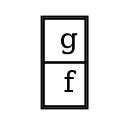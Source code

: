 digraph G { 
  node [shape = name]; 
  2[label=  <<table border= "1 " cellspacing= " 0 "><tr> 
<td> g</td> </tr> 
<tr> 
<td> f</td> </tr> 
</table>>  shape = none ]; 
 }
